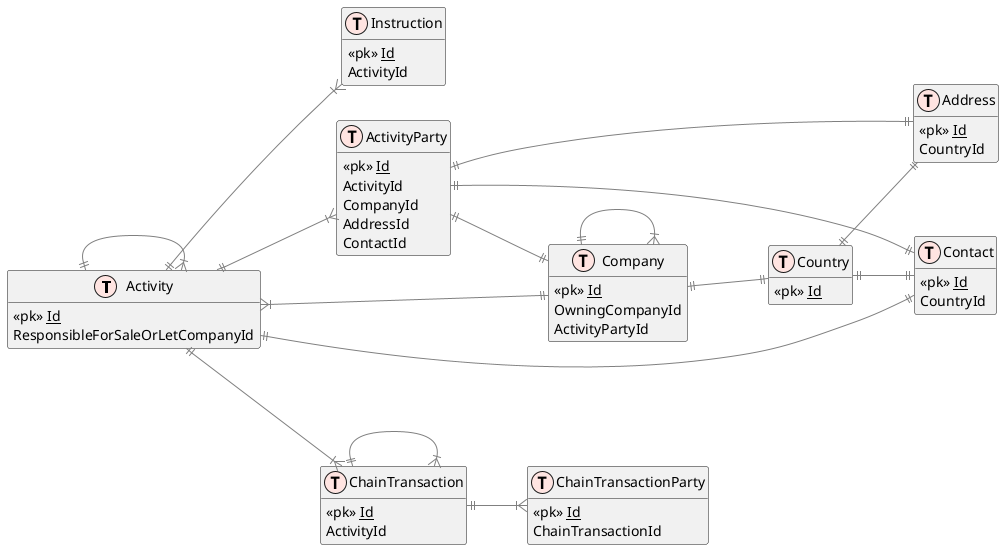 @startuml DbNext

left to right direction

!define table(x) class x << (T,mistyrose) >>   
!define view(x) class x << (V,lightblue) >>   
!define table(x) class x << (T,mistyrose) >>  
!define tr(x) class x << (R,red) >>  
!define tf(x) class x << (F,darkorange) >>   
!define af(x) class x << (F,white) >>   
!define fn(x) class x << (F,plum) >>   
!define fs(x) class x << (F,tan) >>   
!define ft(x) class x << (F,wheat) >>   
!define if(x) class x << (F,gaisboro) >>   
!define p(x) class x << (P,indianred) >>   
!define pc(x) class x << (P,lemonshiffon) >>   
!define x(x) class x << (P,linen) >>     
!define primary_key(x) <<pk>> <u>x</u>
!define foreign_key(x) <<fk>> <b>x</b>
!define link( k, y) k }--||  y
hide methods   
hide stereotypes  
skinparam classarrowcolor gray  

table( Activity)
{
    primary_key(Id)
    ResponsibleForSaleOrLetCompanyId
}

table( Instruction)
{
    primary_key(Id)
    ActivityId
}

table( ActivityParty)
{
    primary_key(Id)
    ActivityId
    CompanyId
    AddressId
    ContactId
}

table( ChainTransaction)
{
    primary_key(Id)
    ActivityId
}

table( ChainTransactionParty)
{
    primary_key(Id)
    ChainTransactionId
}

table( Address)
{
    primary_key(Id)
    CountryId
}

table( Country)
{
    primary_key(Id)
}
table( Contact)
{
    primary_key(Id)
    CountryId
}
table( Company)
{
    primary_key(Id)
    OwningCompanyId
    ActivityPartyId
}

Company ||--|{ Company
Company ||--|{ Activity

Activity ||--|{ Activity
Activity ||--|{ Instruction
Activity ||--|{ ActivityParty
Activity ||--|{ ChainTransaction
Activity ||--|| Contact

ActivityParty ||--|| Company
ActivityParty ||--|| Address
ActivityParty ||--|| Contact

Company ||--|| Country

Country ||--|| Address
Country ||--|| Contact

ChainTransaction ||--|{ ChainTransaction
ChainTransaction ||--|{ ChainTransactionParty

@enduml
